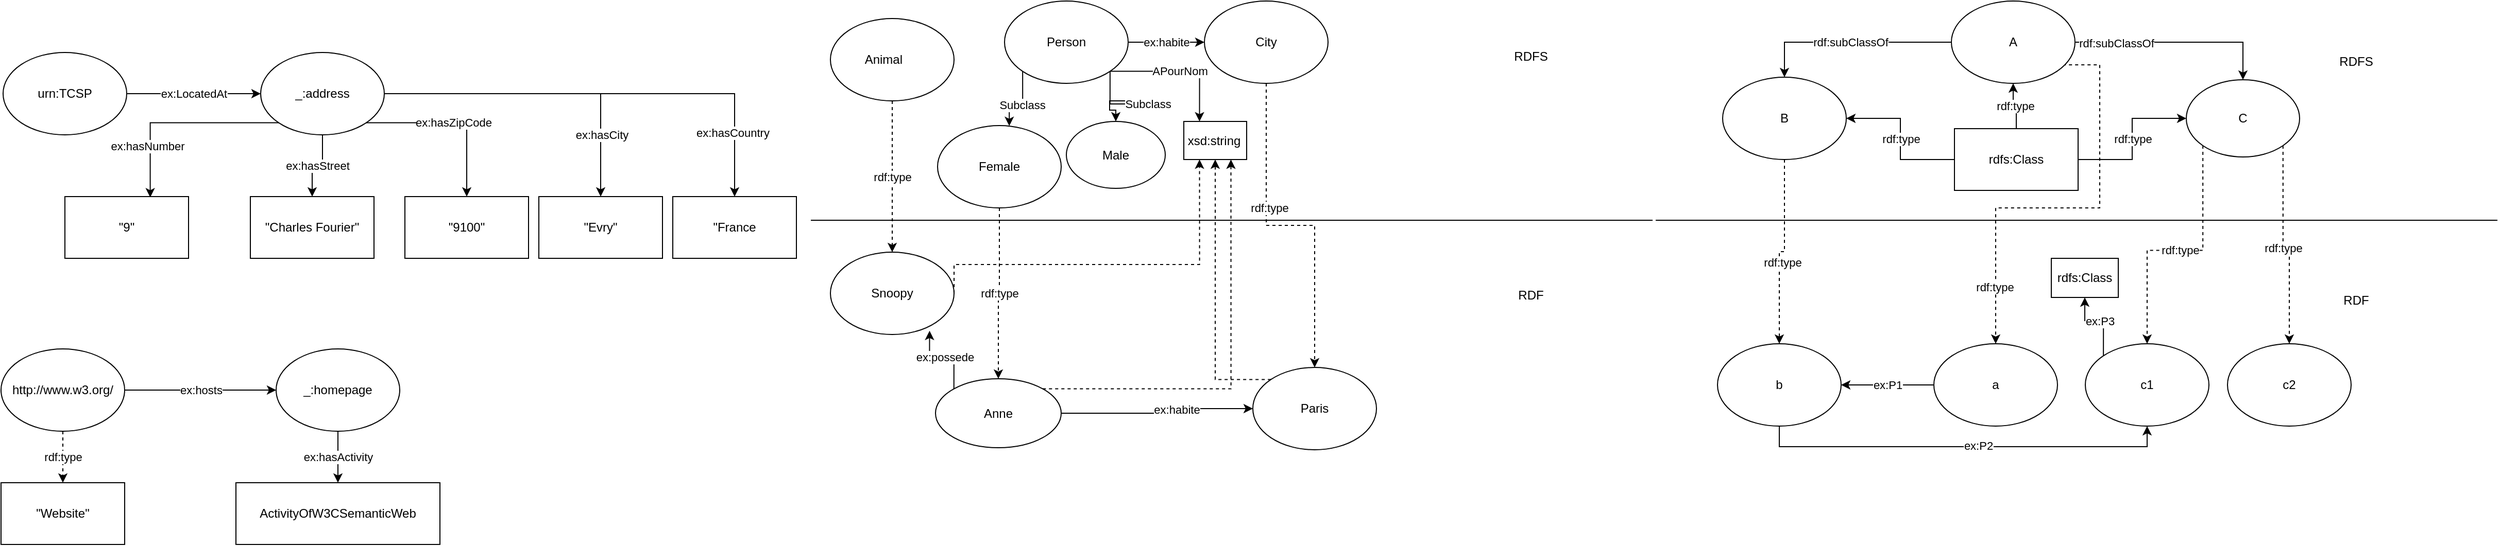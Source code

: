 <mxfile version="16.4.3" type="device"><diagram id="WDqUz7BoSwoEVjyX441V" name="Page-1"><mxGraphModel dx="1038" dy="556" grid="0" gridSize="10" guides="1" tooltips="1" connect="1" arrows="1" fold="1" page="1" pageScale="1" pageWidth="827" pageHeight="1169" math="0" shadow="0"><root><mxCell id="0"/><mxCell id="1" parent="0"/><mxCell id="CRpyQTzqO3M2HFuWTo5f-6" value="ex:LocatedAt" style="edgeStyle=orthogonalEdgeStyle;rounded=0;orthogonalLoop=1;jettySize=auto;html=1;exitX=1;exitY=0.5;exitDx=0;exitDy=0;" parent="1" source="CRpyQTzqO3M2HFuWTo5f-1" target="CRpyQTzqO3M2HFuWTo5f-2" edge="1"><mxGeometry relative="1" as="geometry"/></mxCell><mxCell id="CRpyQTzqO3M2HFuWTo5f-1" value="urn:TCSP" style="ellipse;whiteSpace=wrap;html=1;" parent="1" vertex="1"><mxGeometry x="50" y="50" width="120" height="80" as="geometry"/></mxCell><mxCell id="CRpyQTzqO3M2HFuWTo5f-7" value="ex:hasStreet" style="edgeStyle=orthogonalEdgeStyle;rounded=0;orthogonalLoop=1;jettySize=auto;html=1;" parent="1" source="CRpyQTzqO3M2HFuWTo5f-2" target="CRpyQTzqO3M2HFuWTo5f-5" edge="1"><mxGeometry relative="1" as="geometry"/></mxCell><mxCell id="CRpyQTzqO3M2HFuWTo5f-8" style="edgeStyle=orthogonalEdgeStyle;rounded=0;orthogonalLoop=1;jettySize=auto;html=1;exitX=0;exitY=1;exitDx=0;exitDy=0;entryX=0.69;entryY=0.013;entryDx=0;entryDy=0;entryPerimeter=0;" parent="1" source="CRpyQTzqO3M2HFuWTo5f-2" target="CRpyQTzqO3M2HFuWTo5f-4" edge="1"><mxGeometry relative="1" as="geometry"/></mxCell><mxCell id="CRpyQTzqO3M2HFuWTo5f-12" value="ex:hasNumber" style="edgeLabel;html=1;align=center;verticalAlign=middle;resizable=0;points=[];" parent="CRpyQTzqO3M2HFuWTo5f-8" vertex="1" connectable="0"><mxGeometry x="0.489" y="-3" relative="1" as="geometry"><mxPoint as="offset"/></mxGeometry></mxCell><mxCell id="CRpyQTzqO3M2HFuWTo5f-9" style="edgeStyle=orthogonalEdgeStyle;rounded=0;orthogonalLoop=1;jettySize=auto;html=1;exitX=1;exitY=0.5;exitDx=0;exitDy=0;" parent="1" source="CRpyQTzqO3M2HFuWTo5f-2" target="CRpyQTzqO3M2HFuWTo5f-3" edge="1"><mxGeometry relative="1" as="geometry"/></mxCell><mxCell id="CRpyQTzqO3M2HFuWTo5f-15" value="ex:hasCity" style="edgeLabel;html=1;align=center;verticalAlign=middle;resizable=0;points=[];" parent="CRpyQTzqO3M2HFuWTo5f-9" vertex="1" connectable="0"><mxGeometry x="0.609" y="1" relative="1" as="geometry"><mxPoint as="offset"/></mxGeometry></mxCell><mxCell id="CRpyQTzqO3M2HFuWTo5f-11" value="ex:hasZipCode" style="edgeStyle=orthogonalEdgeStyle;rounded=0;orthogonalLoop=1;jettySize=auto;html=1;exitX=1;exitY=1;exitDx=0;exitDy=0;entryX=0.5;entryY=0;entryDx=0;entryDy=0;" parent="1" source="CRpyQTzqO3M2HFuWTo5f-2" target="CRpyQTzqO3M2HFuWTo5f-10" edge="1"><mxGeometry relative="1" as="geometry"/></mxCell><mxCell id="CRpyQTzqO3M2HFuWTo5f-14" style="edgeStyle=orthogonalEdgeStyle;rounded=0;orthogonalLoop=1;jettySize=auto;html=1;exitX=1;exitY=0.5;exitDx=0;exitDy=0;" parent="1" source="CRpyQTzqO3M2HFuWTo5f-2" target="CRpyQTzqO3M2HFuWTo5f-13" edge="1"><mxGeometry relative="1" as="geometry"/></mxCell><mxCell id="CRpyQTzqO3M2HFuWTo5f-16" value="ex:hasCountry" style="edgeLabel;html=1;align=center;verticalAlign=middle;resizable=0;points=[];" parent="CRpyQTzqO3M2HFuWTo5f-14" vertex="1" connectable="0"><mxGeometry x="0.716" y="-2" relative="1" as="geometry"><mxPoint as="offset"/></mxGeometry></mxCell><mxCell id="CRpyQTzqO3M2HFuWTo5f-2" value="_:address" style="ellipse;whiteSpace=wrap;html=1;" parent="1" vertex="1"><mxGeometry x="300" y="50" width="120" height="80" as="geometry"/></mxCell><mxCell id="CRpyQTzqO3M2HFuWTo5f-3" value="&quot;Evry&quot;" style="rounded=0;whiteSpace=wrap;html=1;" parent="1" vertex="1"><mxGeometry x="570" y="190" width="120" height="60" as="geometry"/></mxCell><mxCell id="CRpyQTzqO3M2HFuWTo5f-4" value="&quot;9&quot;" style="rounded=0;whiteSpace=wrap;html=1;" parent="1" vertex="1"><mxGeometry x="110" y="190" width="120" height="60" as="geometry"/></mxCell><mxCell id="CRpyQTzqO3M2HFuWTo5f-5" value="&quot;Charles Fourier&quot;" style="rounded=0;whiteSpace=wrap;html=1;" parent="1" vertex="1"><mxGeometry x="290" y="190" width="120" height="60" as="geometry"/></mxCell><mxCell id="CRpyQTzqO3M2HFuWTo5f-10" value="&quot;9100&quot;" style="rounded=0;whiteSpace=wrap;html=1;" parent="1" vertex="1"><mxGeometry x="440" y="190" width="120" height="60" as="geometry"/></mxCell><mxCell id="CRpyQTzqO3M2HFuWTo5f-13" value="&quot;France" style="rounded=0;whiteSpace=wrap;html=1;" parent="1" vertex="1"><mxGeometry x="700" y="190" width="120" height="60" as="geometry"/></mxCell><mxCell id="CRpyQTzqO3M2HFuWTo5f-23" value="" style="endArrow=none;html=1;rounded=0;edgeStyle=orthogonalEdgeStyle;" parent="1" edge="1"><mxGeometry width="50" height="50" relative="1" as="geometry"><mxPoint x="834" y="213" as="sourcePoint"/><mxPoint x="1651" y="213" as="targetPoint"/></mxGeometry></mxCell><mxCell id="CRpyQTzqO3M2HFuWTo5f-24" value="RDFS" style="text;html=1;strokeColor=none;fillColor=none;align=center;verticalAlign=middle;whiteSpace=wrap;rounded=0;" parent="1" vertex="1"><mxGeometry x="1503" y="39" width="60" height="30" as="geometry"/></mxCell><mxCell id="CRpyQTzqO3M2HFuWTo5f-25" value="RDF" style="text;html=1;strokeColor=none;fillColor=none;align=center;verticalAlign=middle;whiteSpace=wrap;rounded=0;" parent="1" vertex="1"><mxGeometry x="1503" y="271" width="60" height="30" as="geometry"/></mxCell><mxCell id="CRpyQTzqO3M2HFuWTo5f-34" value="rdf:type" style="edgeStyle=orthogonalEdgeStyle;rounded=0;orthogonalLoop=1;jettySize=auto;html=1;exitX=0.5;exitY=1;exitDx=0;exitDy=0;entryX=0.5;entryY=0;entryDx=0;entryDy=0;dashed=1;" parent="1" source="CRpyQTzqO3M2HFuWTo5f-26" target="CRpyQTzqO3M2HFuWTo5f-33" edge="1"><mxGeometry relative="1" as="geometry"/></mxCell><mxCell id="CRpyQTzqO3M2HFuWTo5f-26" value="Animal&lt;span style=&quot;white-space: pre&quot;&gt;&#9;&lt;/span&gt;" style="ellipse;whiteSpace=wrap;html=1;" parent="1" vertex="1"><mxGeometry x="853" y="17" width="120" height="80" as="geometry"/></mxCell><mxCell id="CRpyQTzqO3M2HFuWTo5f-31" value="Subclass" style="edgeStyle=orthogonalEdgeStyle;rounded=0;orthogonalLoop=1;jettySize=auto;html=1;exitX=0;exitY=1;exitDx=0;exitDy=0;entryX=0.58;entryY=0.005;entryDx=0;entryDy=0;entryPerimeter=0;" parent="1" source="CRpyQTzqO3M2HFuWTo5f-27" target="CRpyQTzqO3M2HFuWTo5f-28" edge="1"><mxGeometry relative="1" as="geometry"/></mxCell><mxCell id="CRpyQTzqO3M2HFuWTo5f-40" value="ex:habite" style="edgeStyle=orthogonalEdgeStyle;rounded=0;orthogonalLoop=1;jettySize=auto;html=1;exitX=1;exitY=0.5;exitDx=0;exitDy=0;entryX=0;entryY=0.5;entryDx=0;entryDy=0;" parent="1" source="CRpyQTzqO3M2HFuWTo5f-27" target="CRpyQTzqO3M2HFuWTo5f-30" edge="1"><mxGeometry relative="1" as="geometry"/></mxCell><mxCell id="CRpyQTzqO3M2HFuWTo5f-42" value="APourNom" style="edgeStyle=orthogonalEdgeStyle;rounded=0;orthogonalLoop=1;jettySize=auto;html=1;exitX=1;exitY=1;exitDx=0;exitDy=0;entryX=0.25;entryY=0;entryDx=0;entryDy=0;" parent="1" source="CRpyQTzqO3M2HFuWTo5f-27" target="CRpyQTzqO3M2HFuWTo5f-41" edge="1"><mxGeometry relative="1" as="geometry"/></mxCell><mxCell id="CRpyQTzqO3M2HFuWTo5f-27" value="Person" style="ellipse;whiteSpace=wrap;html=1;" parent="1" vertex="1"><mxGeometry x="1022" width="120" height="80" as="geometry"/></mxCell><mxCell id="CRpyQTzqO3M2HFuWTo5f-36" value="rdf:type" style="edgeStyle=orthogonalEdgeStyle;rounded=0;orthogonalLoop=1;jettySize=auto;html=1;exitX=0.5;exitY=1;exitDx=0;exitDy=0;dashed=1;" parent="1" source="CRpyQTzqO3M2HFuWTo5f-28" target="CRpyQTzqO3M2HFuWTo5f-35" edge="1"><mxGeometry relative="1" as="geometry"/></mxCell><mxCell id="CRpyQTzqO3M2HFuWTo5f-28" value="Female" style="ellipse;whiteSpace=wrap;html=1;" parent="1" vertex="1"><mxGeometry x="957" y="121" width="120" height="80" as="geometry"/></mxCell><mxCell id="CRpyQTzqO3M2HFuWTo5f-38" style="edgeStyle=orthogonalEdgeStyle;rounded=0;orthogonalLoop=1;jettySize=auto;html=1;exitX=0.5;exitY=1;exitDx=0;exitDy=0;dashed=1;" parent="1" source="CRpyQTzqO3M2HFuWTo5f-30" target="CRpyQTzqO3M2HFuWTo5f-37" edge="1"><mxGeometry relative="1" as="geometry"/></mxCell><mxCell id="CRpyQTzqO3M2HFuWTo5f-39" value="rdf:type" style="edgeLabel;html=1;align=center;verticalAlign=middle;resizable=0;points=[];" parent="CRpyQTzqO3M2HFuWTo5f-38" vertex="1" connectable="0"><mxGeometry x="-0.251" y="3" relative="1" as="geometry"><mxPoint as="offset"/></mxGeometry></mxCell><mxCell id="CRpyQTzqO3M2HFuWTo5f-30" value="City" style="ellipse;whiteSpace=wrap;html=1;" parent="1" vertex="1"><mxGeometry x="1216" width="120" height="80" as="geometry"/></mxCell><mxCell id="CRpyQTzqO3M2HFuWTo5f-45" style="edgeStyle=orthogonalEdgeStyle;rounded=0;orthogonalLoop=1;jettySize=auto;html=1;exitX=1;exitY=0.5;exitDx=0;exitDy=0;entryX=0.25;entryY=1;entryDx=0;entryDy=0;dashed=1;" parent="1" source="CRpyQTzqO3M2HFuWTo5f-33" target="CRpyQTzqO3M2HFuWTo5f-41" edge="1"><mxGeometry relative="1" as="geometry"><mxPoint x="1218.0" y="118.0" as="targetPoint"/><Array as="points"><mxPoint x="973" y="256"/><mxPoint x="1211" y="256"/></Array></mxGeometry></mxCell><mxCell id="CRpyQTzqO3M2HFuWTo5f-33" value="Snoopy" style="ellipse;whiteSpace=wrap;html=1;" parent="1" vertex="1"><mxGeometry x="853" y="244" width="120" height="80" as="geometry"/></mxCell><mxCell id="CRpyQTzqO3M2HFuWTo5f-44" style="edgeStyle=orthogonalEdgeStyle;rounded=0;orthogonalLoop=1;jettySize=auto;html=1;exitX=1;exitY=0;exitDx=0;exitDy=0;entryX=0.75;entryY=1;entryDx=0;entryDy=0;dashed=1;" parent="1" source="CRpyQTzqO3M2HFuWTo5f-35" target="CRpyQTzqO3M2HFuWTo5f-41" edge="1"><mxGeometry relative="1" as="geometry"><mxPoint x="1217.2" y="122.0" as="targetPoint"/></mxGeometry></mxCell><mxCell id="CRpyQTzqO3M2HFuWTo5f-46" style="edgeStyle=orthogonalEdgeStyle;rounded=0;orthogonalLoop=1;jettySize=auto;html=1;exitX=1;exitY=0.5;exitDx=0;exitDy=0;entryX=0;entryY=0.5;entryDx=0;entryDy=0;" parent="1" source="CRpyQTzqO3M2HFuWTo5f-35" target="CRpyQTzqO3M2HFuWTo5f-37" edge="1"><mxGeometry relative="1" as="geometry"/></mxCell><mxCell id="CRpyQTzqO3M2HFuWTo5f-47" value="ex:habite" style="edgeLabel;html=1;align=center;verticalAlign=middle;resizable=0;points=[];" parent="CRpyQTzqO3M2HFuWTo5f-46" vertex="1" connectable="0"><mxGeometry x="0.218" y="-1" relative="1" as="geometry"><mxPoint as="offset"/></mxGeometry></mxCell><mxCell id="CRpyQTzqO3M2HFuWTo5f-48" value="ex:possede" style="edgeStyle=orthogonalEdgeStyle;rounded=0;orthogonalLoop=1;jettySize=auto;html=1;exitX=0;exitY=0;exitDx=0;exitDy=0;entryX=0.802;entryY=0.955;entryDx=0;entryDy=0;entryPerimeter=0;" parent="1" source="CRpyQTzqO3M2HFuWTo5f-35" target="CRpyQTzqO3M2HFuWTo5f-33" edge="1"><mxGeometry relative="1" as="geometry"/></mxCell><mxCell id="CRpyQTzqO3M2HFuWTo5f-35" value="Anne" style="ellipse;whiteSpace=wrap;html=1;" parent="1" vertex="1"><mxGeometry x="955" y="367" width="122" height="67" as="geometry"/></mxCell><mxCell id="CRpyQTzqO3M2HFuWTo5f-43" style="edgeStyle=orthogonalEdgeStyle;rounded=0;orthogonalLoop=1;jettySize=auto;html=1;exitX=0;exitY=0;exitDx=0;exitDy=0;entryX=0.5;entryY=1;entryDx=0;entryDy=0;dashed=1;" parent="1" source="CRpyQTzqO3M2HFuWTo5f-37" target="CRpyQTzqO3M2HFuWTo5f-41" edge="1"><mxGeometry relative="1" as="geometry"/></mxCell><mxCell id="CRpyQTzqO3M2HFuWTo5f-37" value="Paris" style="ellipse;whiteSpace=wrap;html=1;" parent="1" vertex="1"><mxGeometry x="1263" y="356" width="120" height="80" as="geometry"/></mxCell><mxCell id="CRpyQTzqO3M2HFuWTo5f-41" value="xsd:string&lt;span style=&quot;white-space: pre&quot;&gt;&#9;&lt;/span&gt;" style="rounded=0;whiteSpace=wrap;html=1;" parent="1" vertex="1"><mxGeometry x="1196" y="117" width="61" height="37" as="geometry"/></mxCell><mxCell id="CRpyQTzqO3M2HFuWTo5f-49" value="Male" style="ellipse;whiteSpace=wrap;html=1;" parent="1" vertex="1"><mxGeometry x="1082" y="117" width="96" height="65" as="geometry"/></mxCell><mxCell id="CRpyQTzqO3M2HFuWTo5f-50" value="Subclass" style="edgeStyle=orthogonalEdgeStyle;rounded=0;orthogonalLoop=1;jettySize=auto;html=1;exitX=1;exitY=1;exitDx=0;exitDy=0;entryX=0.5;entryY=0;entryDx=0;entryDy=0;" parent="1" source="CRpyQTzqO3M2HFuWTo5f-27" target="CRpyQTzqO3M2HFuWTo5f-49" edge="1"><mxGeometry relative="1" as="geometry"><mxPoint x="1142.004" y="86.004" as="sourcePoint"/><mxPoint x="1129.03" y="139.12" as="targetPoint"/><Array as="points"><mxPoint x="1124" y="100"/><mxPoint x="1162" y="100"/><mxPoint x="1162" y="97"/><mxPoint x="1124" y="97"/><mxPoint x="1124" y="106"/><mxPoint x="1130" y="106"/></Array></mxGeometry></mxCell><mxCell id="CRpyQTzqO3M2HFuWTo5f-52" value="ex:hosts" style="edgeStyle=orthogonalEdgeStyle;rounded=0;orthogonalLoop=1;jettySize=auto;html=1;exitX=1;exitY=0.5;exitDx=0;exitDy=0;" parent="1" source="CRpyQTzqO3M2HFuWTo5f-60" target="CRpyQTzqO3M2HFuWTo5f-56" edge="1"><mxGeometry relative="1" as="geometry"><mxPoint x="185" y="381" as="sourcePoint"/></mxGeometry></mxCell><mxCell id="CRpyQTzqO3M2HFuWTo5f-53" value="ex:hasActivity" style="edgeStyle=orthogonalEdgeStyle;rounded=0;orthogonalLoop=1;jettySize=auto;html=1;" parent="1" source="CRpyQTzqO3M2HFuWTo5f-56" target="CRpyQTzqO3M2HFuWTo5f-64" edge="1"><mxGeometry relative="1" as="geometry"><mxPoint x="365" y="481" as="targetPoint"/></mxGeometry></mxCell><mxCell id="CRpyQTzqO3M2HFuWTo5f-56" value="_:homepage" style="ellipse;whiteSpace=wrap;html=1;" parent="1" vertex="1"><mxGeometry x="315" y="338" width="120" height="80" as="geometry"/></mxCell><mxCell id="CRpyQTzqO3M2HFuWTo5f-62" value="rdf:type" style="edgeStyle=orthogonalEdgeStyle;rounded=0;orthogonalLoop=1;jettySize=auto;html=1;exitX=0.5;exitY=1;exitDx=0;exitDy=0;dashed=1;" parent="1" source="CRpyQTzqO3M2HFuWTo5f-60" target="CRpyQTzqO3M2HFuWTo5f-63" edge="1"><mxGeometry relative="1" as="geometry"><mxPoint x="108" y="486.8" as="targetPoint"/></mxGeometry></mxCell><mxCell id="CRpyQTzqO3M2HFuWTo5f-60" value="http://www.w3.org/" style="ellipse;whiteSpace=wrap;html=1;" parent="1" vertex="1"><mxGeometry x="48" y="338" width="120" height="80" as="geometry"/></mxCell><mxCell id="CRpyQTzqO3M2HFuWTo5f-63" value="&quot;Website&quot;" style="rounded=0;whiteSpace=wrap;html=1;" parent="1" vertex="1"><mxGeometry x="48" y="468.0" width="120" height="60" as="geometry"/></mxCell><mxCell id="CRpyQTzqO3M2HFuWTo5f-64" value="ActivityOfW3CSemanticWeb" style="rounded=0;whiteSpace=wrap;html=1;" parent="1" vertex="1"><mxGeometry x="276" y="468" width="198" height="60" as="geometry"/></mxCell><mxCell id="Q3cYWhAFdoKbLFXjKNLW-1" value="RDFS" style="text;html=1;strokeColor=none;fillColor=none;align=center;verticalAlign=middle;whiteSpace=wrap;rounded=0;" vertex="1" parent="1"><mxGeometry x="2304" y="44" width="60" height="30" as="geometry"/></mxCell><mxCell id="Q3cYWhAFdoKbLFXjKNLW-2" value="RDF" style="text;html=1;strokeColor=none;fillColor=none;align=center;verticalAlign=middle;whiteSpace=wrap;rounded=0;" vertex="1" parent="1"><mxGeometry x="2304" y="276" width="60" height="30" as="geometry"/></mxCell><mxCell id="Q3cYWhAFdoKbLFXjKNLW-27" style="edgeStyle=orthogonalEdgeStyle;rounded=0;orthogonalLoop=1;jettySize=auto;html=1;exitX=1;exitY=0.5;exitDx=0;exitDy=0;entryX=0.5;entryY=0;entryDx=0;entryDy=0;" edge="1" parent="1" source="Q3cYWhAFdoKbLFXjKNLW-8" target="Q3cYWhAFdoKbLFXjKNLW-24"><mxGeometry relative="1" as="geometry"/></mxCell><mxCell id="Q3cYWhAFdoKbLFXjKNLW-28" value="rdf:subClassOf" style="edgeLabel;html=1;align=center;verticalAlign=middle;resizable=0;points=[];" vertex="1" connectable="0" parent="Q3cYWhAFdoKbLFXjKNLW-27"><mxGeometry x="-0.603" y="-1" relative="1" as="geometry"><mxPoint as="offset"/></mxGeometry></mxCell><mxCell id="Q3cYWhAFdoKbLFXjKNLW-30" value="rdf:subClassOf" style="edgeStyle=orthogonalEdgeStyle;rounded=0;orthogonalLoop=1;jettySize=auto;html=1;exitX=0;exitY=0.5;exitDx=0;exitDy=0;entryX=0.5;entryY=0;entryDx=0;entryDy=0;" edge="1" parent="1" source="Q3cYWhAFdoKbLFXjKNLW-8" target="Q3cYWhAFdoKbLFXjKNLW-10"><mxGeometry relative="1" as="geometry"/></mxCell><mxCell id="Q3cYWhAFdoKbLFXjKNLW-40" style="edgeStyle=orthogonalEdgeStyle;rounded=0;orthogonalLoop=1;jettySize=auto;html=1;exitX=1;exitY=1;exitDx=0;exitDy=0;entryX=0.5;entryY=0;entryDx=0;entryDy=0;dashed=1;" edge="1" parent="1" source="Q3cYWhAFdoKbLFXjKNLW-8" target="Q3cYWhAFdoKbLFXjKNLW-36"><mxGeometry relative="1" as="geometry"><mxPoint x="2085.2" y="292.2" as="targetPoint"/><Array as="points"><mxPoint x="2085" y="62"/><mxPoint x="2085" y="201"/><mxPoint x="1984" y="201"/></Array></mxGeometry></mxCell><mxCell id="Q3cYWhAFdoKbLFXjKNLW-41" value="rdf:type" style="edgeLabel;html=1;align=center;verticalAlign=middle;resizable=0;points=[];" vertex="1" connectable="0" parent="Q3cYWhAFdoKbLFXjKNLW-40"><mxGeometry x="0.736" y="-1" relative="1" as="geometry"><mxPoint as="offset"/></mxGeometry></mxCell><mxCell id="Q3cYWhAFdoKbLFXjKNLW-8" value="A" style="ellipse;whiteSpace=wrap;html=1;" vertex="1" parent="1"><mxGeometry x="1941" width="120" height="80" as="geometry"/></mxCell><mxCell id="Q3cYWhAFdoKbLFXjKNLW-42" style="edgeStyle=orthogonalEdgeStyle;rounded=0;orthogonalLoop=1;jettySize=auto;html=1;exitX=0.5;exitY=1;exitDx=0;exitDy=0;entryX=0.5;entryY=0;entryDx=0;entryDy=0;dashed=1;" edge="1" parent="1" source="Q3cYWhAFdoKbLFXjKNLW-10" target="Q3cYWhAFdoKbLFXjKNLW-37"><mxGeometry relative="1" as="geometry"/></mxCell><mxCell id="Q3cYWhAFdoKbLFXjKNLW-43" value="rdf:type" style="edgeLabel;html=1;align=center;verticalAlign=middle;resizable=0;points=[];" vertex="1" connectable="0" parent="Q3cYWhAFdoKbLFXjKNLW-42"><mxGeometry x="0.137" y="3" relative="1" as="geometry"><mxPoint as="offset"/></mxGeometry></mxCell><mxCell id="Q3cYWhAFdoKbLFXjKNLW-10" value="B" style="ellipse;whiteSpace=wrap;html=1;" vertex="1" parent="1"><mxGeometry x="1719" y="74" width="120" height="80" as="geometry"/></mxCell><mxCell id="Q3cYWhAFdoKbLFXjKNLW-44" value="rdf:type" style="edgeStyle=orthogonalEdgeStyle;rounded=0;orthogonalLoop=1;jettySize=auto;html=1;exitX=0;exitY=1;exitDx=0;exitDy=0;entryX=0.5;entryY=0;entryDx=0;entryDy=0;dashed=1;" edge="1" parent="1" source="Q3cYWhAFdoKbLFXjKNLW-24" target="Q3cYWhAFdoKbLFXjKNLW-38"><mxGeometry relative="1" as="geometry"/></mxCell><mxCell id="Q3cYWhAFdoKbLFXjKNLW-45" value="rdf:type" style="edgeStyle=orthogonalEdgeStyle;rounded=0;orthogonalLoop=1;jettySize=auto;html=1;exitX=1;exitY=1;exitDx=0;exitDy=0;dashed=1;" edge="1" parent="1" source="Q3cYWhAFdoKbLFXjKNLW-24" target="Q3cYWhAFdoKbLFXjKNLW-39"><mxGeometry relative="1" as="geometry"/></mxCell><mxCell id="Q3cYWhAFdoKbLFXjKNLW-24" value="C" style="ellipse;whiteSpace=wrap;html=1;" vertex="1" parent="1"><mxGeometry x="2169" y="76.5" width="110" height="75" as="geometry"/></mxCell><mxCell id="Q3cYWhAFdoKbLFXjKNLW-26" value="" style="endArrow=none;html=1;rounded=0;edgeStyle=orthogonalEdgeStyle;" edge="1" parent="1"><mxGeometry width="50" height="50" relative="1" as="geometry"><mxPoint x="1654" y="213" as="sourcePoint"/><mxPoint x="2471" y="213" as="targetPoint"/></mxGeometry></mxCell><mxCell id="Q3cYWhAFdoKbLFXjKNLW-33" value="rdf:type" style="edgeStyle=orthogonalEdgeStyle;rounded=0;orthogonalLoop=1;jettySize=auto;html=1;" edge="1" parent="1" source="Q3cYWhAFdoKbLFXjKNLW-32" target="Q3cYWhAFdoKbLFXjKNLW-10"><mxGeometry relative="1" as="geometry"/></mxCell><mxCell id="Q3cYWhAFdoKbLFXjKNLW-34" value="rdf:type" style="edgeStyle=orthogonalEdgeStyle;rounded=0;orthogonalLoop=1;jettySize=auto;html=1;" edge="1" parent="1" source="Q3cYWhAFdoKbLFXjKNLW-32" target="Q3cYWhAFdoKbLFXjKNLW-24"><mxGeometry relative="1" as="geometry"/></mxCell><mxCell id="Q3cYWhAFdoKbLFXjKNLW-35" value="rdf:type" style="edgeStyle=orthogonalEdgeStyle;rounded=0;orthogonalLoop=1;jettySize=auto;html=1;" edge="1" parent="1" source="Q3cYWhAFdoKbLFXjKNLW-32" target="Q3cYWhAFdoKbLFXjKNLW-8"><mxGeometry relative="1" as="geometry"/></mxCell><mxCell id="Q3cYWhAFdoKbLFXjKNLW-32" value="rdfs:Class" style="whiteSpace=wrap;html=1;" vertex="1" parent="1"><mxGeometry x="1944" y="124" width="120" height="60" as="geometry"/></mxCell><mxCell id="Q3cYWhAFdoKbLFXjKNLW-46" value="ex:P1" style="edgeStyle=orthogonalEdgeStyle;rounded=0;orthogonalLoop=1;jettySize=auto;html=1;exitX=0;exitY=0.5;exitDx=0;exitDy=0;" edge="1" parent="1" source="Q3cYWhAFdoKbLFXjKNLW-36" target="Q3cYWhAFdoKbLFXjKNLW-37"><mxGeometry relative="1" as="geometry"/></mxCell><mxCell id="Q3cYWhAFdoKbLFXjKNLW-36" value="a" style="ellipse;whiteSpace=wrap;html=1;" vertex="1" parent="1"><mxGeometry x="1924" y="333" width="120" height="80" as="geometry"/></mxCell><mxCell id="Q3cYWhAFdoKbLFXjKNLW-47" style="edgeStyle=orthogonalEdgeStyle;rounded=0;orthogonalLoop=1;jettySize=auto;html=1;exitX=0.5;exitY=1;exitDx=0;exitDy=0;entryX=0.5;entryY=1;entryDx=0;entryDy=0;" edge="1" parent="1" source="Q3cYWhAFdoKbLFXjKNLW-37" target="Q3cYWhAFdoKbLFXjKNLW-38"><mxGeometry relative="1" as="geometry"/></mxCell><mxCell id="Q3cYWhAFdoKbLFXjKNLW-48" value="ex:P2" style="edgeLabel;html=1;align=center;verticalAlign=middle;resizable=0;points=[];" vertex="1" connectable="0" parent="Q3cYWhAFdoKbLFXjKNLW-47"><mxGeometry x="0.074" y="1" relative="1" as="geometry"><mxPoint as="offset"/></mxGeometry></mxCell><mxCell id="Q3cYWhAFdoKbLFXjKNLW-37" value="b" style="ellipse;whiteSpace=wrap;html=1;" vertex="1" parent="1"><mxGeometry x="1714" y="333" width="120" height="80" as="geometry"/></mxCell><mxCell id="Q3cYWhAFdoKbLFXjKNLW-50" value="ex:P3" style="edgeStyle=orthogonalEdgeStyle;rounded=0;orthogonalLoop=1;jettySize=auto;html=1;exitX=0;exitY=0;exitDx=0;exitDy=0;entryX=0.5;entryY=1;entryDx=0;entryDy=0;" edge="1" parent="1" source="Q3cYWhAFdoKbLFXjKNLW-38" target="Q3cYWhAFdoKbLFXjKNLW-49"><mxGeometry relative="1" as="geometry"/></mxCell><mxCell id="Q3cYWhAFdoKbLFXjKNLW-38" value="c1" style="ellipse;whiteSpace=wrap;html=1;" vertex="1" parent="1"><mxGeometry x="2071" y="333" width="120" height="80" as="geometry"/></mxCell><mxCell id="Q3cYWhAFdoKbLFXjKNLW-39" value="c2" style="ellipse;whiteSpace=wrap;html=1;" vertex="1" parent="1"><mxGeometry x="2209" y="333" width="120" height="80" as="geometry"/></mxCell><mxCell id="Q3cYWhAFdoKbLFXjKNLW-49" value="rdfs:Class" style="whiteSpace=wrap;html=1;" vertex="1" parent="1"><mxGeometry x="2038" y="250" width="65" height="38" as="geometry"/></mxCell></root></mxGraphModel></diagram></mxfile>